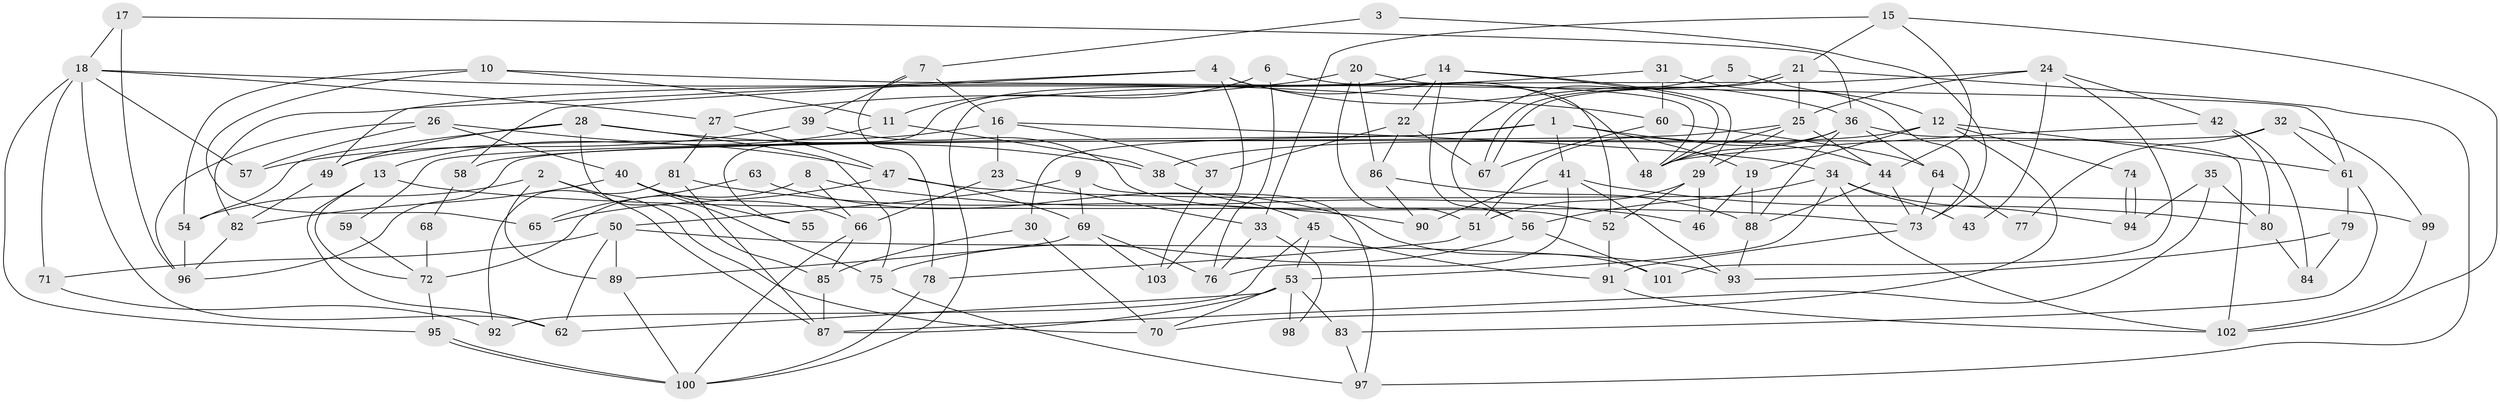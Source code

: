 // Generated by graph-tools (version 1.1) at 2025/02/03/09/25 03:02:02]
// undirected, 103 vertices, 206 edges
graph export_dot {
graph [start="1"]
  node [color=gray90,style=filled];
  1;
  2;
  3;
  4;
  5;
  6;
  7;
  8;
  9;
  10;
  11;
  12;
  13;
  14;
  15;
  16;
  17;
  18;
  19;
  20;
  21;
  22;
  23;
  24;
  25;
  26;
  27;
  28;
  29;
  30;
  31;
  32;
  33;
  34;
  35;
  36;
  37;
  38;
  39;
  40;
  41;
  42;
  43;
  44;
  45;
  46;
  47;
  48;
  49;
  50;
  51;
  52;
  53;
  54;
  55;
  56;
  57;
  58;
  59;
  60;
  61;
  62;
  63;
  64;
  65;
  66;
  67;
  68;
  69;
  70;
  71;
  72;
  73;
  74;
  75;
  76;
  77;
  78;
  79;
  80;
  81;
  82;
  83;
  84;
  85;
  86;
  87;
  88;
  89;
  90;
  91;
  92;
  93;
  94;
  95;
  96;
  97;
  98;
  99;
  100;
  101;
  102;
  103;
  1 -- 41;
  1 -- 44;
  1 -- 19;
  1 -- 30;
  1 -- 59;
  2 -- 70;
  2 -- 89;
  2 -- 54;
  2 -- 87;
  3 -- 7;
  3 -- 73;
  4 -- 49;
  4 -- 48;
  4 -- 36;
  4 -- 58;
  4 -- 103;
  5 -- 56;
  5 -- 12;
  6 -- 76;
  6 -- 52;
  6 -- 11;
  7 -- 16;
  7 -- 39;
  7 -- 78;
  8 -- 46;
  8 -- 66;
  8 -- 72;
  9 -- 97;
  9 -- 69;
  9 -- 50;
  10 -- 54;
  10 -- 11;
  10 -- 61;
  10 -- 65;
  11 -- 13;
  11 -- 38;
  12 -- 38;
  12 -- 19;
  12 -- 61;
  12 -- 70;
  12 -- 74;
  13 -- 62;
  13 -- 73;
  13 -- 72;
  14 -- 29;
  14 -- 56;
  14 -- 22;
  14 -- 48;
  14 -- 55;
  15 -- 21;
  15 -- 44;
  15 -- 33;
  15 -- 102;
  16 -- 37;
  16 -- 34;
  16 -- 23;
  16 -- 49;
  17 -- 18;
  17 -- 96;
  17 -- 36;
  18 -- 95;
  18 -- 71;
  18 -- 27;
  18 -- 57;
  18 -- 60;
  18 -- 62;
  19 -- 88;
  19 -- 46;
  20 -- 86;
  20 -- 48;
  20 -- 27;
  20 -- 51;
  21 -- 67;
  21 -- 67;
  21 -- 25;
  21 -- 97;
  22 -- 67;
  22 -- 37;
  22 -- 86;
  23 -- 66;
  23 -- 33;
  24 -- 100;
  24 -- 42;
  24 -- 25;
  24 -- 43;
  24 -- 101;
  25 -- 48;
  25 -- 29;
  25 -- 44;
  25 -- 58;
  26 -- 40;
  26 -- 47;
  26 -- 57;
  26 -- 96;
  27 -- 47;
  27 -- 81;
  28 -- 38;
  28 -- 85;
  28 -- 49;
  28 -- 54;
  28 -- 75;
  29 -- 51;
  29 -- 46;
  29 -- 52;
  30 -- 70;
  30 -- 85;
  31 -- 73;
  31 -- 82;
  31 -- 60;
  32 -- 61;
  32 -- 96;
  32 -- 77;
  32 -- 99;
  33 -- 76;
  33 -- 98;
  34 -- 102;
  34 -- 53;
  34 -- 43;
  34 -- 56;
  34 -- 94;
  35 -- 94;
  35 -- 87;
  35 -- 80;
  36 -- 48;
  36 -- 51;
  36 -- 64;
  36 -- 88;
  36 -- 102;
  37 -- 103;
  38 -- 45;
  39 -- 52;
  39 -- 57;
  40 -- 66;
  40 -- 82;
  40 -- 55;
  40 -- 75;
  41 -- 80;
  41 -- 76;
  41 -- 90;
  41 -- 93;
  42 -- 84;
  42 -- 48;
  42 -- 80;
  44 -- 88;
  44 -- 73;
  45 -- 91;
  45 -- 53;
  45 -- 92;
  47 -- 99;
  47 -- 65;
  47 -- 69;
  49 -- 82;
  50 -- 62;
  50 -- 71;
  50 -- 89;
  50 -- 93;
  51 -- 78;
  52 -- 91;
  53 -- 83;
  53 -- 87;
  53 -- 62;
  53 -- 70;
  53 -- 98;
  54 -- 96;
  56 -- 75;
  56 -- 101;
  58 -- 68;
  59 -- 72;
  60 -- 64;
  60 -- 67;
  61 -- 79;
  61 -- 83;
  63 -- 101;
  63 -- 65;
  64 -- 73;
  64 -- 77;
  66 -- 100;
  66 -- 85;
  68 -- 72;
  69 -- 89;
  69 -- 76;
  69 -- 103;
  71 -- 92;
  72 -- 95;
  73 -- 91;
  74 -- 94;
  74 -- 94;
  75 -- 97;
  78 -- 100;
  79 -- 93;
  79 -- 84;
  80 -- 84;
  81 -- 90;
  81 -- 87;
  81 -- 92;
  82 -- 96;
  83 -- 97;
  85 -- 87;
  86 -- 88;
  86 -- 90;
  88 -- 93;
  89 -- 100;
  91 -- 102;
  95 -- 100;
  95 -- 100;
  99 -- 102;
}
